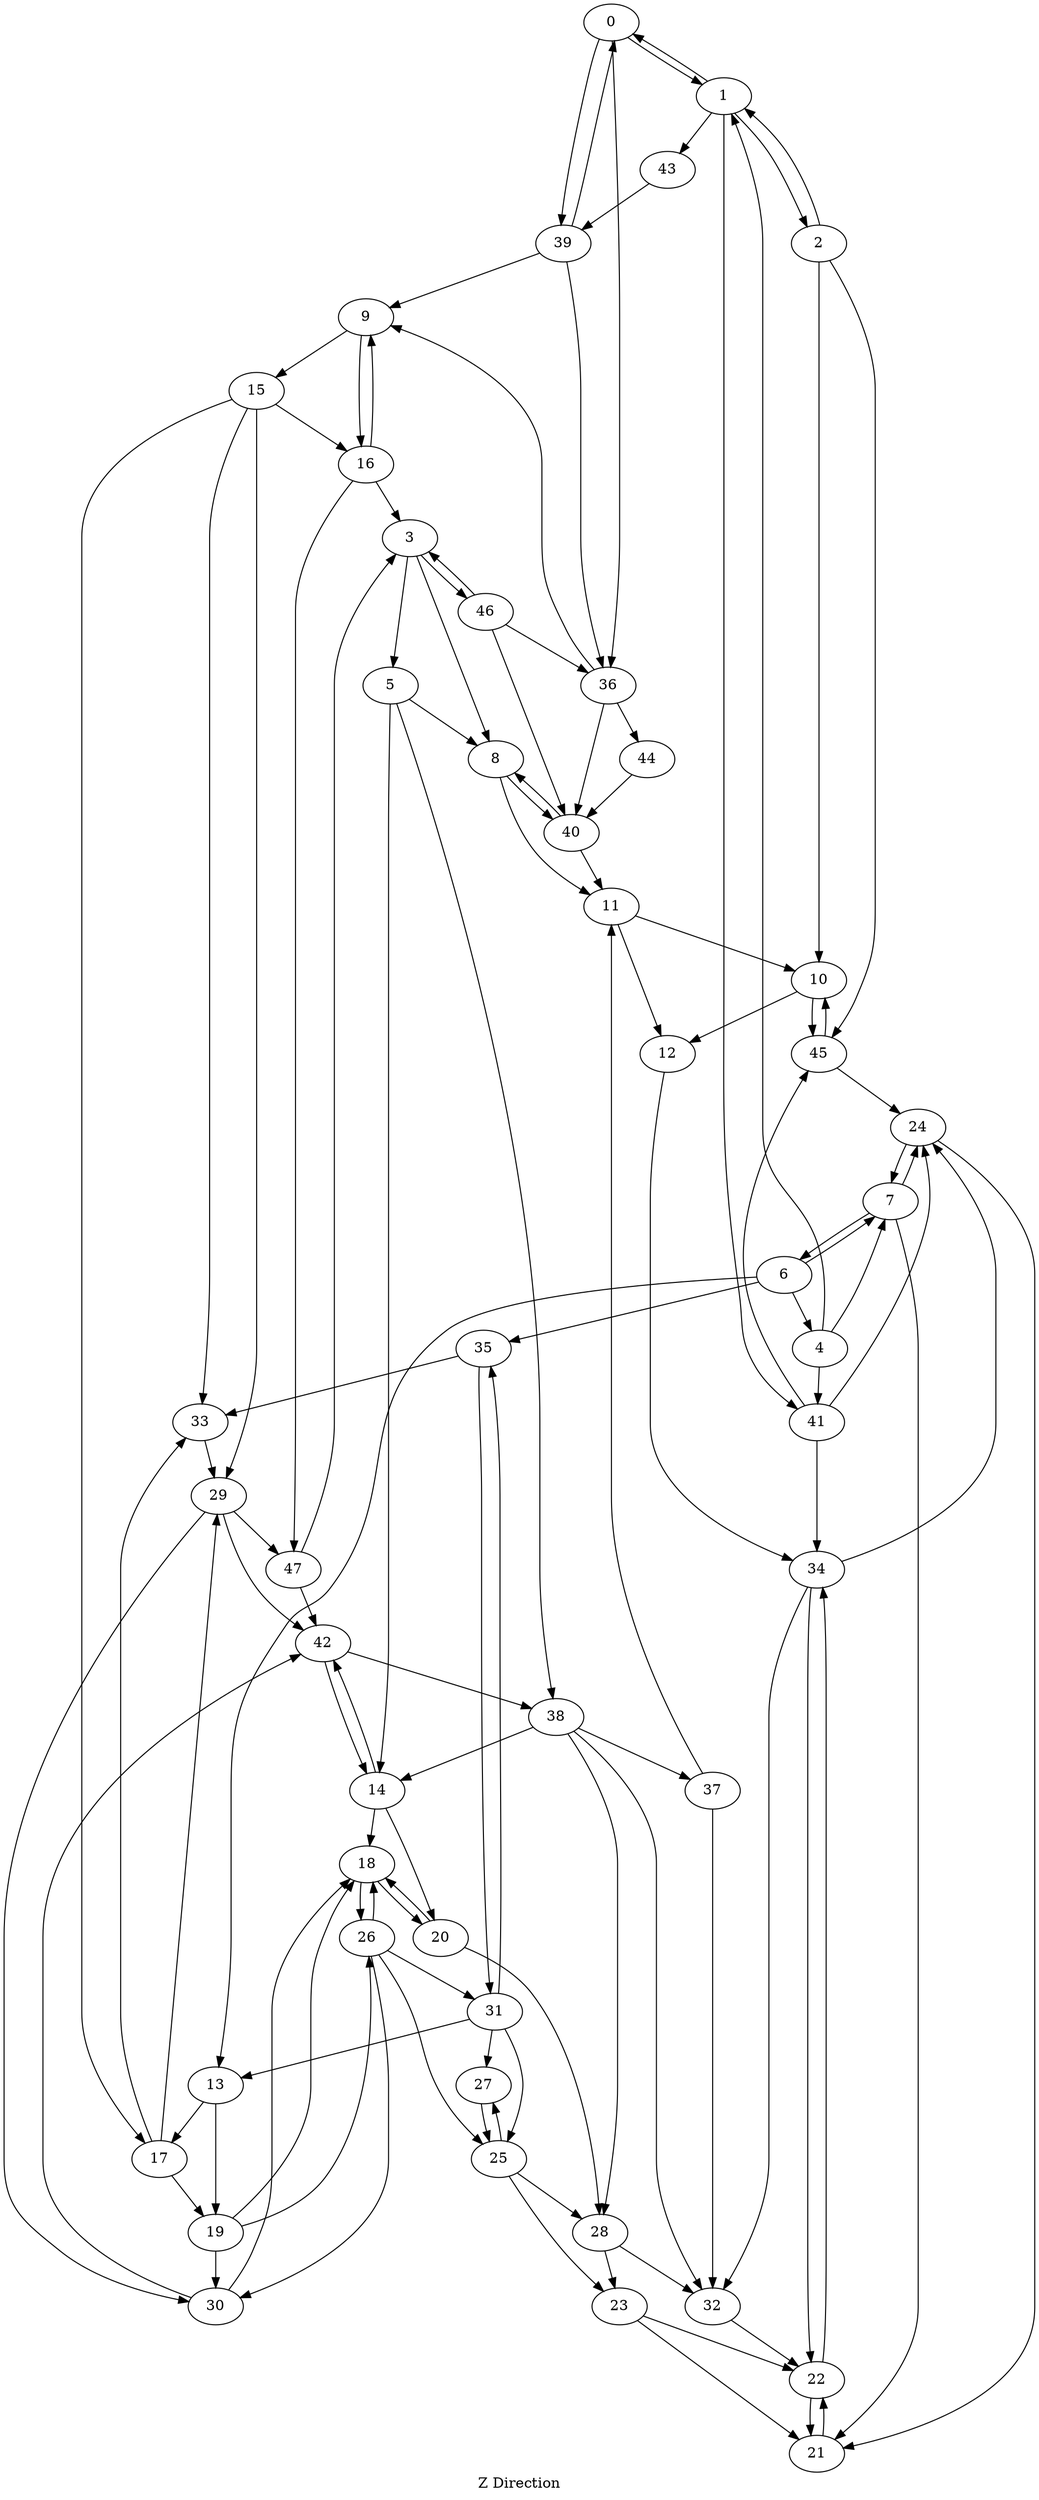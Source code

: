 digraph {
label="Z Direction"0 -> 1
0 -> 36
0 -> 39
1 -> 0
1 -> 2
1 -> 41
1 -> 43
2 -> 1
2 -> 10
2 -> 45
3 -> 5
3 -> 8
3 -> 46
4 -> 1
4 -> 7
4 -> 41
5 -> 8
5 -> 14
5 -> 38
6 -> 4
6 -> 7
6 -> 13
6 -> 35
7 -> 6
7 -> 21
7 -> 24
8 -> 11
8 -> 40
9 -> 15
9 -> 16
10 -> 12
10 -> 45
11 -> 10
11 -> 12
12 -> 34
13 -> 17
13 -> 19
14 -> 18
14 -> 20
14 -> 42
15 -> 16
15 -> 17
15 -> 29
15 -> 33
16 -> 3
16 -> 9
16 -> 47
17 -> 19
17 -> 29
17 -> 33
18 -> 20
18 -> 26
19 -> 18
19 -> 26
19 -> 30
20 -> 18
20 -> 28
21 -> 22
22 -> 21
22 -> 34
23 -> 21
23 -> 22
24 -> 7
24 -> 21
25 -> 23
25 -> 27
25 -> 28
26 -> 18
26 -> 25
26 -> 30
26 -> 31
27 -> 25
28 -> 23
28 -> 32
29 -> 30
29 -> 42
29 -> 47
30 -> 18
30 -> 42
31 -> 13
31 -> 25
31 -> 27
31 -> 35
32 -> 22
33 -> 29
34 -> 22
34 -> 24
34 -> 32
35 -> 31
35 -> 33
36 -> 9
36 -> 40
36 -> 44
37 -> 11
37 -> 32
38 -> 14
38 -> 28
38 -> 32
38 -> 37
39 -> 0
39 -> 9
39 -> 36
40 -> 8
40 -> 11
41 -> 24
41 -> 34
41 -> 45
42 -> 14
42 -> 38
43 -> 39
44 -> 40
45 -> 10
45 -> 24
46 -> 3
46 -> 36
46 -> 40
47 -> 3
47 -> 42
}